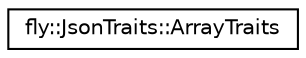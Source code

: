 digraph "Graphical Class Hierarchy"
{
 // LATEX_PDF_SIZE
  edge [fontname="Helvetica",fontsize="10",labelfontname="Helvetica",labelfontsize="10"];
  node [fontname="Helvetica",fontsize="10",shape=record];
  rankdir="LR";
  Node0 [label="fly::JsonTraits::ArrayTraits",height=0.2,width=0.4,color="black", fillcolor="white", style="filled",URL="$structfly_1_1_json_traits_1_1_array_traits.html",tooltip=" "];
}
